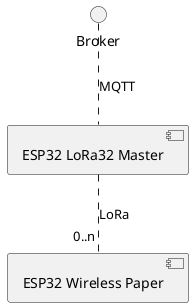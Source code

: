@startuml

() "Broker"
[Master] as "ESP32 LoRa32 Master"
[Slave] as "ESP32 Wireless Paper"

Broker .. Master : MQTT
Master .. "0..n" Slave : LoRa

@enduml
